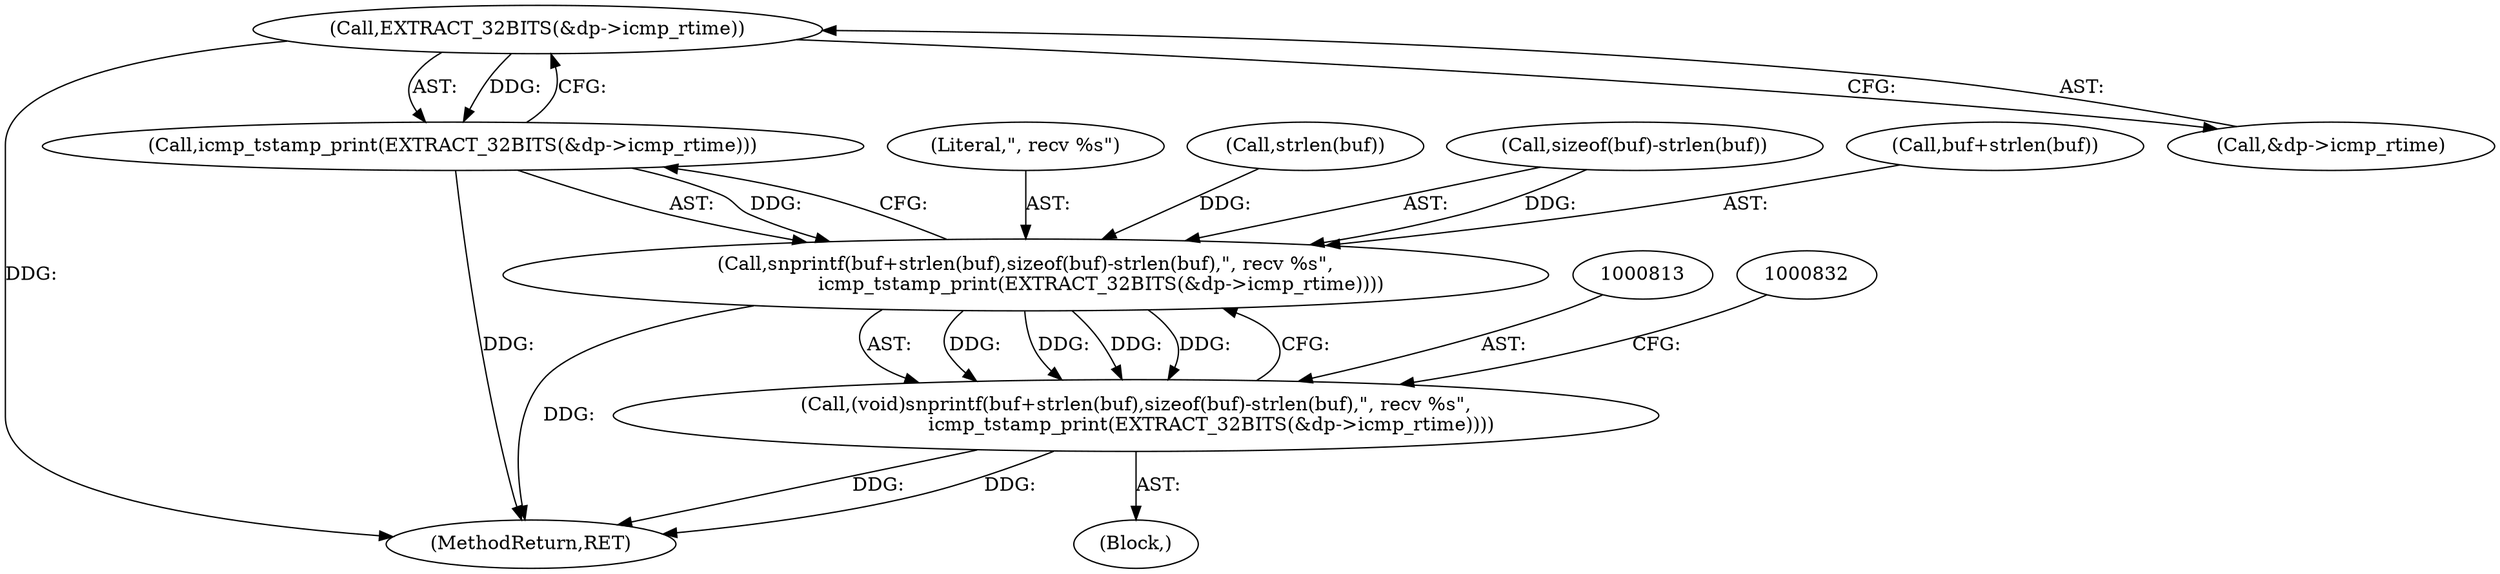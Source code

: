 digraph "0_tcpdump_2b62d1dda41590db29368ec7ba5f4faf3464765a@pointer" {
"1000826" [label="(Call,EXTRACT_32BITS(&dp->icmp_rtime))"];
"1000825" [label="(Call,icmp_tstamp_print(EXTRACT_32BITS(&dp->icmp_rtime)))"];
"1000814" [label="(Call,snprintf(buf+strlen(buf),sizeof(buf)-strlen(buf),\", recv %s\",\n                         icmp_tstamp_print(EXTRACT_32BITS(&dp->icmp_rtime))))"];
"1000812" [label="(Call,(void)snprintf(buf+strlen(buf),sizeof(buf)-strlen(buf),\", recv %s\",\n                         icmp_tstamp_print(EXTRACT_32BITS(&dp->icmp_rtime))))"];
"1000824" [label="(Literal,\", recv %s\")"];
"1000817" [label="(Call,strlen(buf))"];
"1000825" [label="(Call,icmp_tstamp_print(EXTRACT_32BITS(&dp->icmp_rtime)))"];
"1000819" [label="(Call,sizeof(buf)-strlen(buf))"];
"1001245" [label="(MethodReturn,RET)"];
"1000826" [label="(Call,EXTRACT_32BITS(&dp->icmp_rtime))"];
"1000815" [label="(Call,buf+strlen(buf))"];
"1000827" [label="(Call,&dp->icmp_rtime)"];
"1000162" [label="(Block,)"];
"1000814" [label="(Call,snprintf(buf+strlen(buf),sizeof(buf)-strlen(buf),\", recv %s\",\n                         icmp_tstamp_print(EXTRACT_32BITS(&dp->icmp_rtime))))"];
"1000812" [label="(Call,(void)snprintf(buf+strlen(buf),sizeof(buf)-strlen(buf),\", recv %s\",\n                         icmp_tstamp_print(EXTRACT_32BITS(&dp->icmp_rtime))))"];
"1000826" -> "1000825"  [label="AST: "];
"1000826" -> "1000827"  [label="CFG: "];
"1000827" -> "1000826"  [label="AST: "];
"1000825" -> "1000826"  [label="CFG: "];
"1000826" -> "1001245"  [label="DDG: "];
"1000826" -> "1000825"  [label="DDG: "];
"1000825" -> "1000814"  [label="AST: "];
"1000814" -> "1000825"  [label="CFG: "];
"1000825" -> "1001245"  [label="DDG: "];
"1000825" -> "1000814"  [label="DDG: "];
"1000814" -> "1000812"  [label="AST: "];
"1000815" -> "1000814"  [label="AST: "];
"1000819" -> "1000814"  [label="AST: "];
"1000824" -> "1000814"  [label="AST: "];
"1000812" -> "1000814"  [label="CFG: "];
"1000814" -> "1001245"  [label="DDG: "];
"1000814" -> "1000812"  [label="DDG: "];
"1000814" -> "1000812"  [label="DDG: "];
"1000814" -> "1000812"  [label="DDG: "];
"1000814" -> "1000812"  [label="DDG: "];
"1000817" -> "1000814"  [label="DDG: "];
"1000819" -> "1000814"  [label="DDG: "];
"1000812" -> "1000162"  [label="AST: "];
"1000813" -> "1000812"  [label="AST: "];
"1000832" -> "1000812"  [label="CFG: "];
"1000812" -> "1001245"  [label="DDG: "];
"1000812" -> "1001245"  [label="DDG: "];
}
